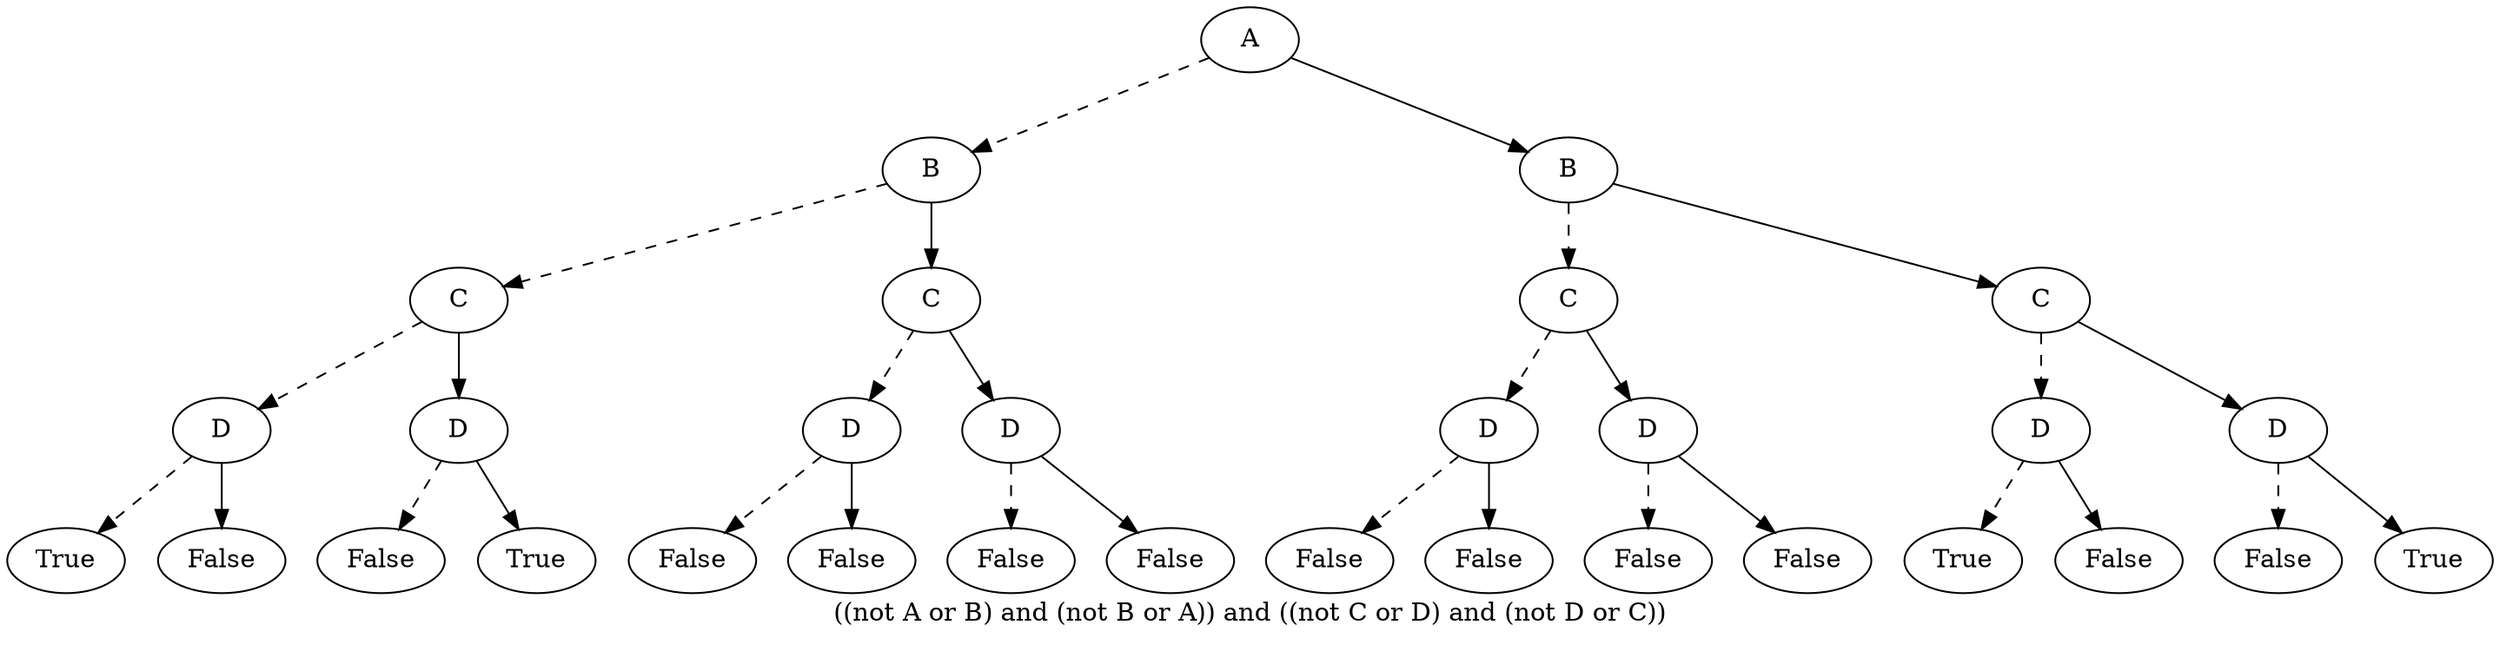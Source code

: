 digraph{
label="((not A or B) and (not B or A)) and ((not C or D) and (not D or C))\n\n"
1814491433616[label=A]1814491431952[label=B]
1814491433616 -> 1814491431952[style=dashed]
1814491431440[label=C]
1814491431952 -> 1814491431440[style=dashed]
1814491431056[label=D]
1814491431440 -> 1814491431056[style=dashed]
1814491431120[label=True]
1814491431056 -> 1814491431120[style=dashed]
1814491431184[label=False]
1814491431056 -> 1814491431184
1814491431248[label=D]
1814491431440 -> 1814491431248
1814491431312[label=False]
1814491431248 -> 1814491431312[style=dashed]
1814491431376[label=True]
1814491431248 -> 1814491431376
1814491431888[label=C]
1814491431952 -> 1814491431888
1814491431504[label=D]
1814491431888 -> 1814491431504[style=dashed]
1814491431568[label=False]
1814491431504 -> 1814491431568[style=dashed]
1814491431632[label=False]
1814491431504 -> 1814491431632
1814491431696[label=D]
1814491431888 -> 1814491431696
1814491431760[label=False]
1814491431696 -> 1814491431760[style=dashed]
1814491431824[label=False]
1814491431696 -> 1814491431824
1814491433488[label=B]
1814491433616 -> 1814491433488
1814491432016[label=C]
1814491433488 -> 1814491432016[style=dashed]
1814491432080[label=D]
1814491432016 -> 1814491432080[style=dashed]
1814491432208[label=False]
1814491432080 -> 1814491432208[style=dashed]
1814491432272[label=False]
1814491432080 -> 1814491432272
1814491432336[label=D]
1814491432016 -> 1814491432336
1814491432400[label=False]
1814491432336 -> 1814491432400[style=dashed]
1814491432464[label=False]
1814491432336 -> 1814491432464
1814491433424[label=C]
1814491433488 -> 1814491433424
1814491432912[label=D]
1814491433424 -> 1814491432912[style=dashed]
1814491432720[label=True]
1814491432912 -> 1814491432720[style=dashed]
1814491432848[label=False]
1814491432912 -> 1814491432848
1814491433296[label=D]
1814491433424 -> 1814491433296
1814491433040[label=False]
1814491433296 -> 1814491433040[style=dashed]
1814491433232[label=True]
1814491433296 -> 1814491433232
}